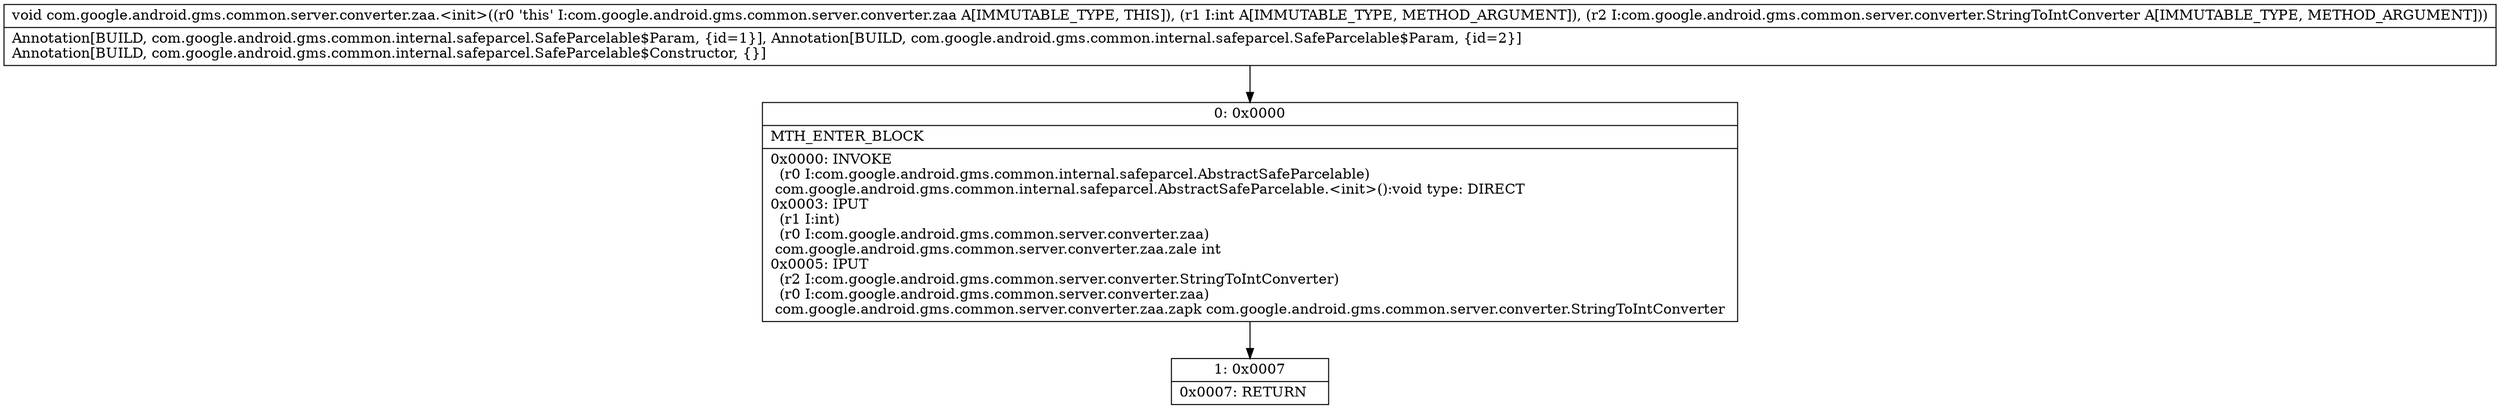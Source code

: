 digraph "CFG forcom.google.android.gms.common.server.converter.zaa.\<init\>(ILcom\/google\/android\/gms\/common\/server\/converter\/StringToIntConverter;)V" {
Node_0 [shape=record,label="{0\:\ 0x0000|MTH_ENTER_BLOCK\l|0x0000: INVOKE  \l  (r0 I:com.google.android.gms.common.internal.safeparcel.AbstractSafeParcelable)\l com.google.android.gms.common.internal.safeparcel.AbstractSafeParcelable.\<init\>():void type: DIRECT \l0x0003: IPUT  \l  (r1 I:int)\l  (r0 I:com.google.android.gms.common.server.converter.zaa)\l com.google.android.gms.common.server.converter.zaa.zale int \l0x0005: IPUT  \l  (r2 I:com.google.android.gms.common.server.converter.StringToIntConverter)\l  (r0 I:com.google.android.gms.common.server.converter.zaa)\l com.google.android.gms.common.server.converter.zaa.zapk com.google.android.gms.common.server.converter.StringToIntConverter \l}"];
Node_1 [shape=record,label="{1\:\ 0x0007|0x0007: RETURN   \l}"];
MethodNode[shape=record,label="{void com.google.android.gms.common.server.converter.zaa.\<init\>((r0 'this' I:com.google.android.gms.common.server.converter.zaa A[IMMUTABLE_TYPE, THIS]), (r1 I:int A[IMMUTABLE_TYPE, METHOD_ARGUMENT]), (r2 I:com.google.android.gms.common.server.converter.StringToIntConverter A[IMMUTABLE_TYPE, METHOD_ARGUMENT]))  | Annotation[BUILD, com.google.android.gms.common.internal.safeparcel.SafeParcelable$Param, \{id=1\}], Annotation[BUILD, com.google.android.gms.common.internal.safeparcel.SafeParcelable$Param, \{id=2\}]\lAnnotation[BUILD, com.google.android.gms.common.internal.safeparcel.SafeParcelable$Constructor, \{\}]\l}"];
MethodNode -> Node_0;
Node_0 -> Node_1;
}

